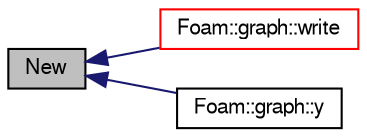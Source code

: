 digraph "New"
{
  bgcolor="transparent";
  edge [fontname="FreeSans",fontsize="10",labelfontname="FreeSans",labelfontsize="10"];
  node [fontname="FreeSans",fontsize="10",shape=record];
  rankdir="LR";
  Node385 [label="New",height=0.2,width=0.4,color="black", fillcolor="grey75", style="filled", fontcolor="black"];
  Node385 -> Node386 [dir="back",color="midnightblue",fontsize="10",style="solid",fontname="FreeSans"];
  Node386 [label="Foam::graph::write",height=0.2,width=0.4,color="red",URL="$a26698.html#a8e266c1d71e1756c7c2c6f66b57ac4f1",tooltip="Write graph to stream in given format. "];
  Node385 -> Node390 [dir="back",color="midnightblue",fontsize="10",style="solid",fontname="FreeSans"];
  Node390 [label="Foam::graph::y",height=0.2,width=0.4,color="black",URL="$a26698.html#a1fc76832552e56362c5e5c1cc27ae69f"];
}
